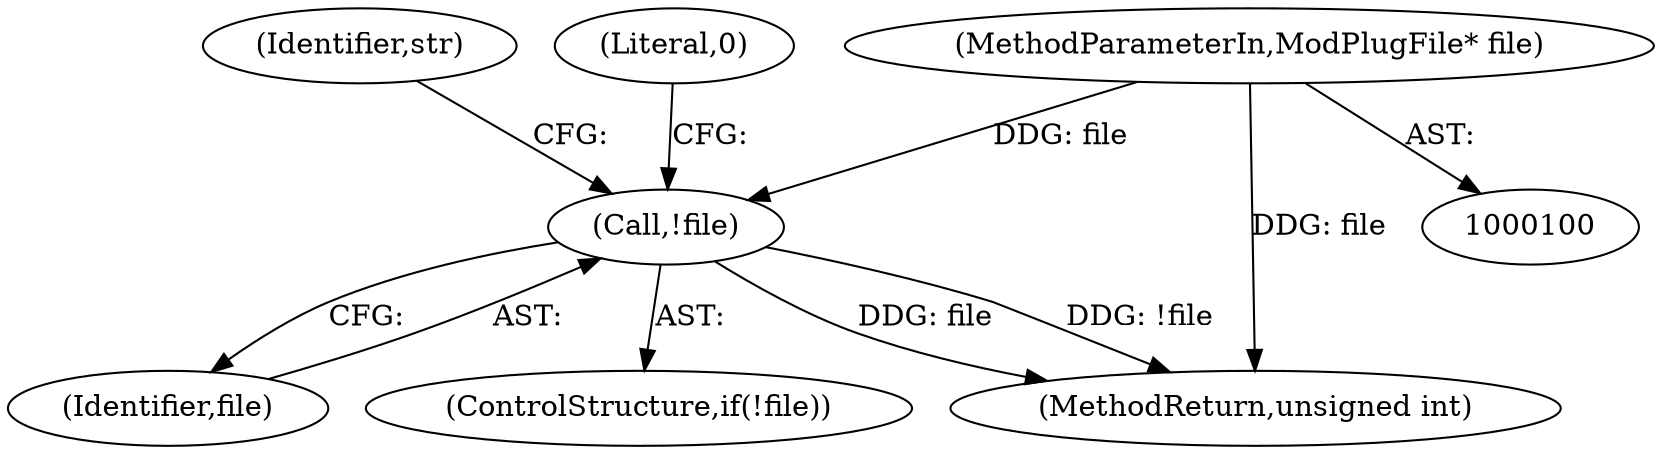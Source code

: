 digraph "0_openmpt_927688ddab43c2b203569de79407a899e734fabe_0@pointer" {
"1000101" [label="(MethodParameterIn,ModPlugFile* file)"];
"1000109" [label="(Call,!file)"];
"1000110" [label="(Identifier,file)"];
"1000109" [label="(Call,!file)"];
"1000108" [label="(ControlStructure,if(!file))"];
"1000172" [label="(MethodReturn,unsigned int)"];
"1000114" [label="(Identifier,str)"];
"1000101" [label="(MethodParameterIn,ModPlugFile* file)"];
"1000112" [label="(Literal,0)"];
"1000101" -> "1000100"  [label="AST: "];
"1000101" -> "1000172"  [label="DDG: file"];
"1000101" -> "1000109"  [label="DDG: file"];
"1000109" -> "1000108"  [label="AST: "];
"1000109" -> "1000110"  [label="CFG: "];
"1000110" -> "1000109"  [label="AST: "];
"1000112" -> "1000109"  [label="CFG: "];
"1000114" -> "1000109"  [label="CFG: "];
"1000109" -> "1000172"  [label="DDG: file"];
"1000109" -> "1000172"  [label="DDG: !file"];
}

